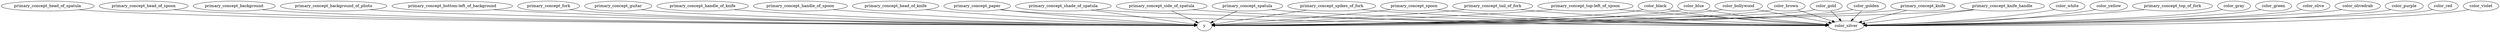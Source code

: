 strict digraph  {
primary_concept_background;
y;
primary_concept_background_of_photo;
"primary_concept_bottom-left_of_background";
primary_concept_fork;
primary_concept_guitar;
primary_concept_handle_of_knife;
primary_concept_handle_of_spoon;
primary_concept_head_of_knife;
primary_concept_head_of_spatula;
primary_concept_head_of_spoon;
primary_concept_knife;
primary_concept_knife_handle;
primary_concept_paper;
primary_concept_shade_of_spatula;
primary_concept_side_of_spatula;
primary_concept_spatula;
primary_concept_spikes_of_fork;
primary_concept_spoon;
primary_concept_tail_of_fork;
"primary_concept_top-left_of_spoon";
color_black;
color_blue;
color_bollywood;
color_brown;
color_gold;
color_golden;
color_silver;
primary_concept_top_of_fork;
color_gray;
color_green;
color_olive;
color_olivedrab;
color_purple;
color_red;
color_violet;
color_white;
color_yellow;
primary_concept_background -> y;
primary_concept_background_of_photo -> y;
"primary_concept_bottom-left_of_background" -> y;
primary_concept_fork -> y;
primary_concept_guitar -> y;
primary_concept_handle_of_knife -> y;
primary_concept_handle_of_spoon -> y;
primary_concept_head_of_knife -> y;
primary_concept_head_of_spatula -> y;
primary_concept_head_of_spoon -> y;
primary_concept_knife -> y;
primary_concept_knife -> color_silver;
primary_concept_knife_handle -> y;
primary_concept_knife_handle -> color_silver;
primary_concept_paper -> y;
primary_concept_paper -> color_silver;
primary_concept_shade_of_spatula -> y;
primary_concept_shade_of_spatula -> color_silver;
primary_concept_side_of_spatula -> y;
primary_concept_side_of_spatula -> color_silver;
primary_concept_spatula -> y;
primary_concept_spatula -> color_silver;
primary_concept_spikes_of_fork -> y;
primary_concept_spikes_of_fork -> color_silver;
primary_concept_spoon -> y;
primary_concept_spoon -> color_silver;
primary_concept_tail_of_fork -> y;
primary_concept_tail_of_fork -> color_silver;
"primary_concept_top-left_of_spoon" -> y;
"primary_concept_top-left_of_spoon" -> color_silver;
color_black -> y;
color_black -> color_silver;
color_blue -> y;
color_blue -> color_silver;
color_bollywood -> y;
color_bollywood -> color_silver;
color_brown -> y;
color_brown -> color_silver;
color_gold -> y;
color_gold -> color_silver;
color_golden -> y;
color_golden -> color_silver;
primary_concept_top_of_fork -> color_silver;
color_gray -> color_silver;
color_green -> color_silver;
color_olive -> color_silver;
color_olivedrab -> color_silver;
color_purple -> color_silver;
color_red -> color_silver;
color_violet -> color_silver;
color_white -> color_silver;
color_yellow -> color_silver;
}
